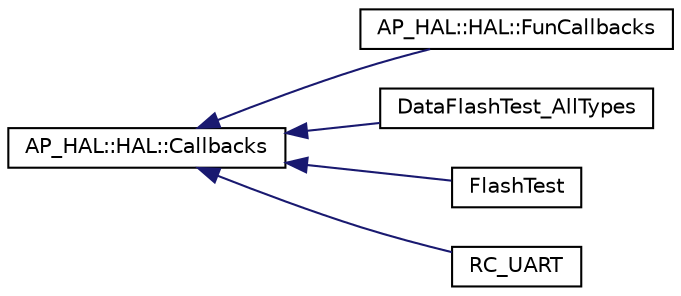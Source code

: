 digraph "Graphical Class Hierarchy"
{
 // INTERACTIVE_SVG=YES
  edge [fontname="Helvetica",fontsize="10",labelfontname="Helvetica",labelfontsize="10"];
  node [fontname="Helvetica",fontsize="10",shape=record];
  rankdir="LR";
  Node1 [label="AP_HAL::HAL::Callbacks",height=0.2,width=0.4,color="black", fillcolor="white", style="filled",URL="$structAP__HAL_1_1HAL_1_1Callbacks.html"];
  Node1 -> Node2 [dir="back",color="midnightblue",fontsize="10",style="solid",fontname="Helvetica"];
  Node2 [label="AP_HAL::HAL::FunCallbacks",height=0.2,width=0.4,color="black", fillcolor="white", style="filled",URL="$structAP__HAL_1_1HAL_1_1FunCallbacks.html"];
  Node1 -> Node3 [dir="back",color="midnightblue",fontsize="10",style="solid",fontname="Helvetica"];
  Node3 [label="DataFlashTest_AllTypes",height=0.2,width=0.4,color="black", fillcolor="white", style="filled",URL="$classDataFlashTest__AllTypes.html"];
  Node1 -> Node4 [dir="back",color="midnightblue",fontsize="10",style="solid",fontname="Helvetica"];
  Node4 [label="FlashTest",height=0.2,width=0.4,color="black", fillcolor="white", style="filled",URL="$classFlashTest.html"];
  Node1 -> Node5 [dir="back",color="midnightblue",fontsize="10",style="solid",fontname="Helvetica"];
  Node5 [label="RC_UART",height=0.2,width=0.4,color="black", fillcolor="white", style="filled",URL="$classRC__UART.html"];
}

